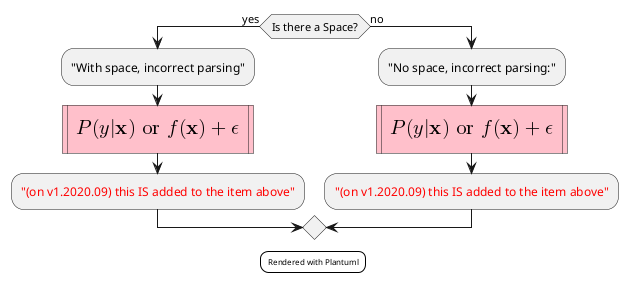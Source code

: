 {
  "sha1": "v7cwpineth7ysiycf5izpl56fmxdg6",
  "insertion": {
    "when": "2024-06-01T09:03:02.601Z",
    "url": "https://github.com/plantuml/plantuml/issues/1259",
    "user": "plantuml@gmail.com"
  }
}
@startuml
skinparam Backgroundcolor transparent
legend
<size:8> Rendered with Plantuml </size>
end legend

if (Is there a Space?) then (yes)
:"With space, incorrect parsing";
#pink:<latex>P(y|\mathbf{x}) \mbox{ or } f(\mathbf{x})+\epsilon</latex>;<<procedure>>
:<color:red>"(on v1.2020.09) this IS added to the item above";
else (no)
:"No space, incorrect parsing:";
#pink:<latex>P(y|\mathbf{x}) \mbox{ or } f(\mathbf{x})+\epsilon</latex>;<<procedure>>
:<color:red>"(on v1.2020.09) this IS added to the item above";
endif
@enduml
